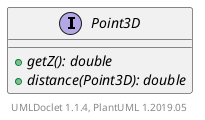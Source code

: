 @startuml

    interface Point3D [[Point3D.html]] {
        {abstract} +getZ(): double
        {abstract} +distance(Point3D): double
    }


    center footer UMLDoclet 1.1.4, PlantUML 1.2019.05
@enduml
